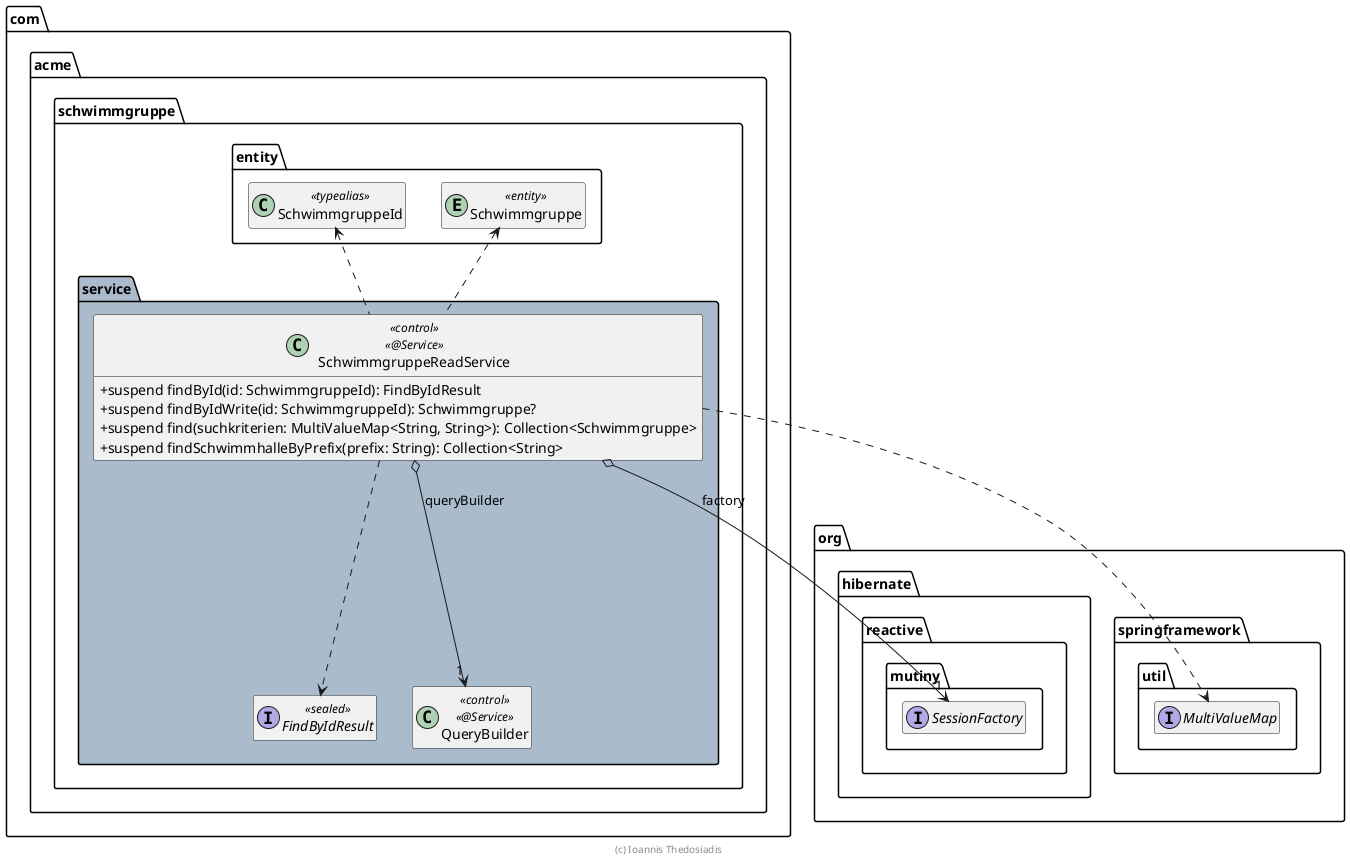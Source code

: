 @startuml SchwimmgruppeReadService
skinparam classAttributeIconSize 0

package org.springframework.util {
    interface MultiValueMap
}

package org.hibernate.reactive.mutiny {
    interface SessionFactory
}

package com.acme.schwimmgruppe {
  package entity {
    entity Schwimmgruppe <<entity>>
    class SchwimmgruppeId <<typealias>>
  }

  package service #ABC {
    class SchwimmgruppeReadService <<control>> <<@Service>> {
      +suspend findById(id: SchwimmgruppeId): FindByIdResult
      +suspend findByIdWrite(id: SchwimmgruppeId): Schwimmgruppe?
      +suspend find(suchkriterien: MultiValueMap<String, String>): Collection<Schwimmgruppe>
      +suspend findSchwimmhalleByPrefix(prefix: String): Collection<String>
    }

    interface FindByIdResult <<sealed>>

    class QueryBuilder <<control>> <<@Service>>
  }

  SchwimmgruppeReadService .up.> Schwimmgruppe
  SchwimmgruppeReadService .up.> SchwimmgruppeId
  SchwimmgruppeReadService ..> MultiValueMap
  SchwimmgruppeReadService ..> FindByIdResult
  SchwimmgruppeReadService o--> "1" QueryBuilder : queryBuilder
  SchwimmgruppeReadService o-up-> "1" SessionFactory : factory
}

hide empty members
footer (c) Ioannis Thedosiadis
@enduml
